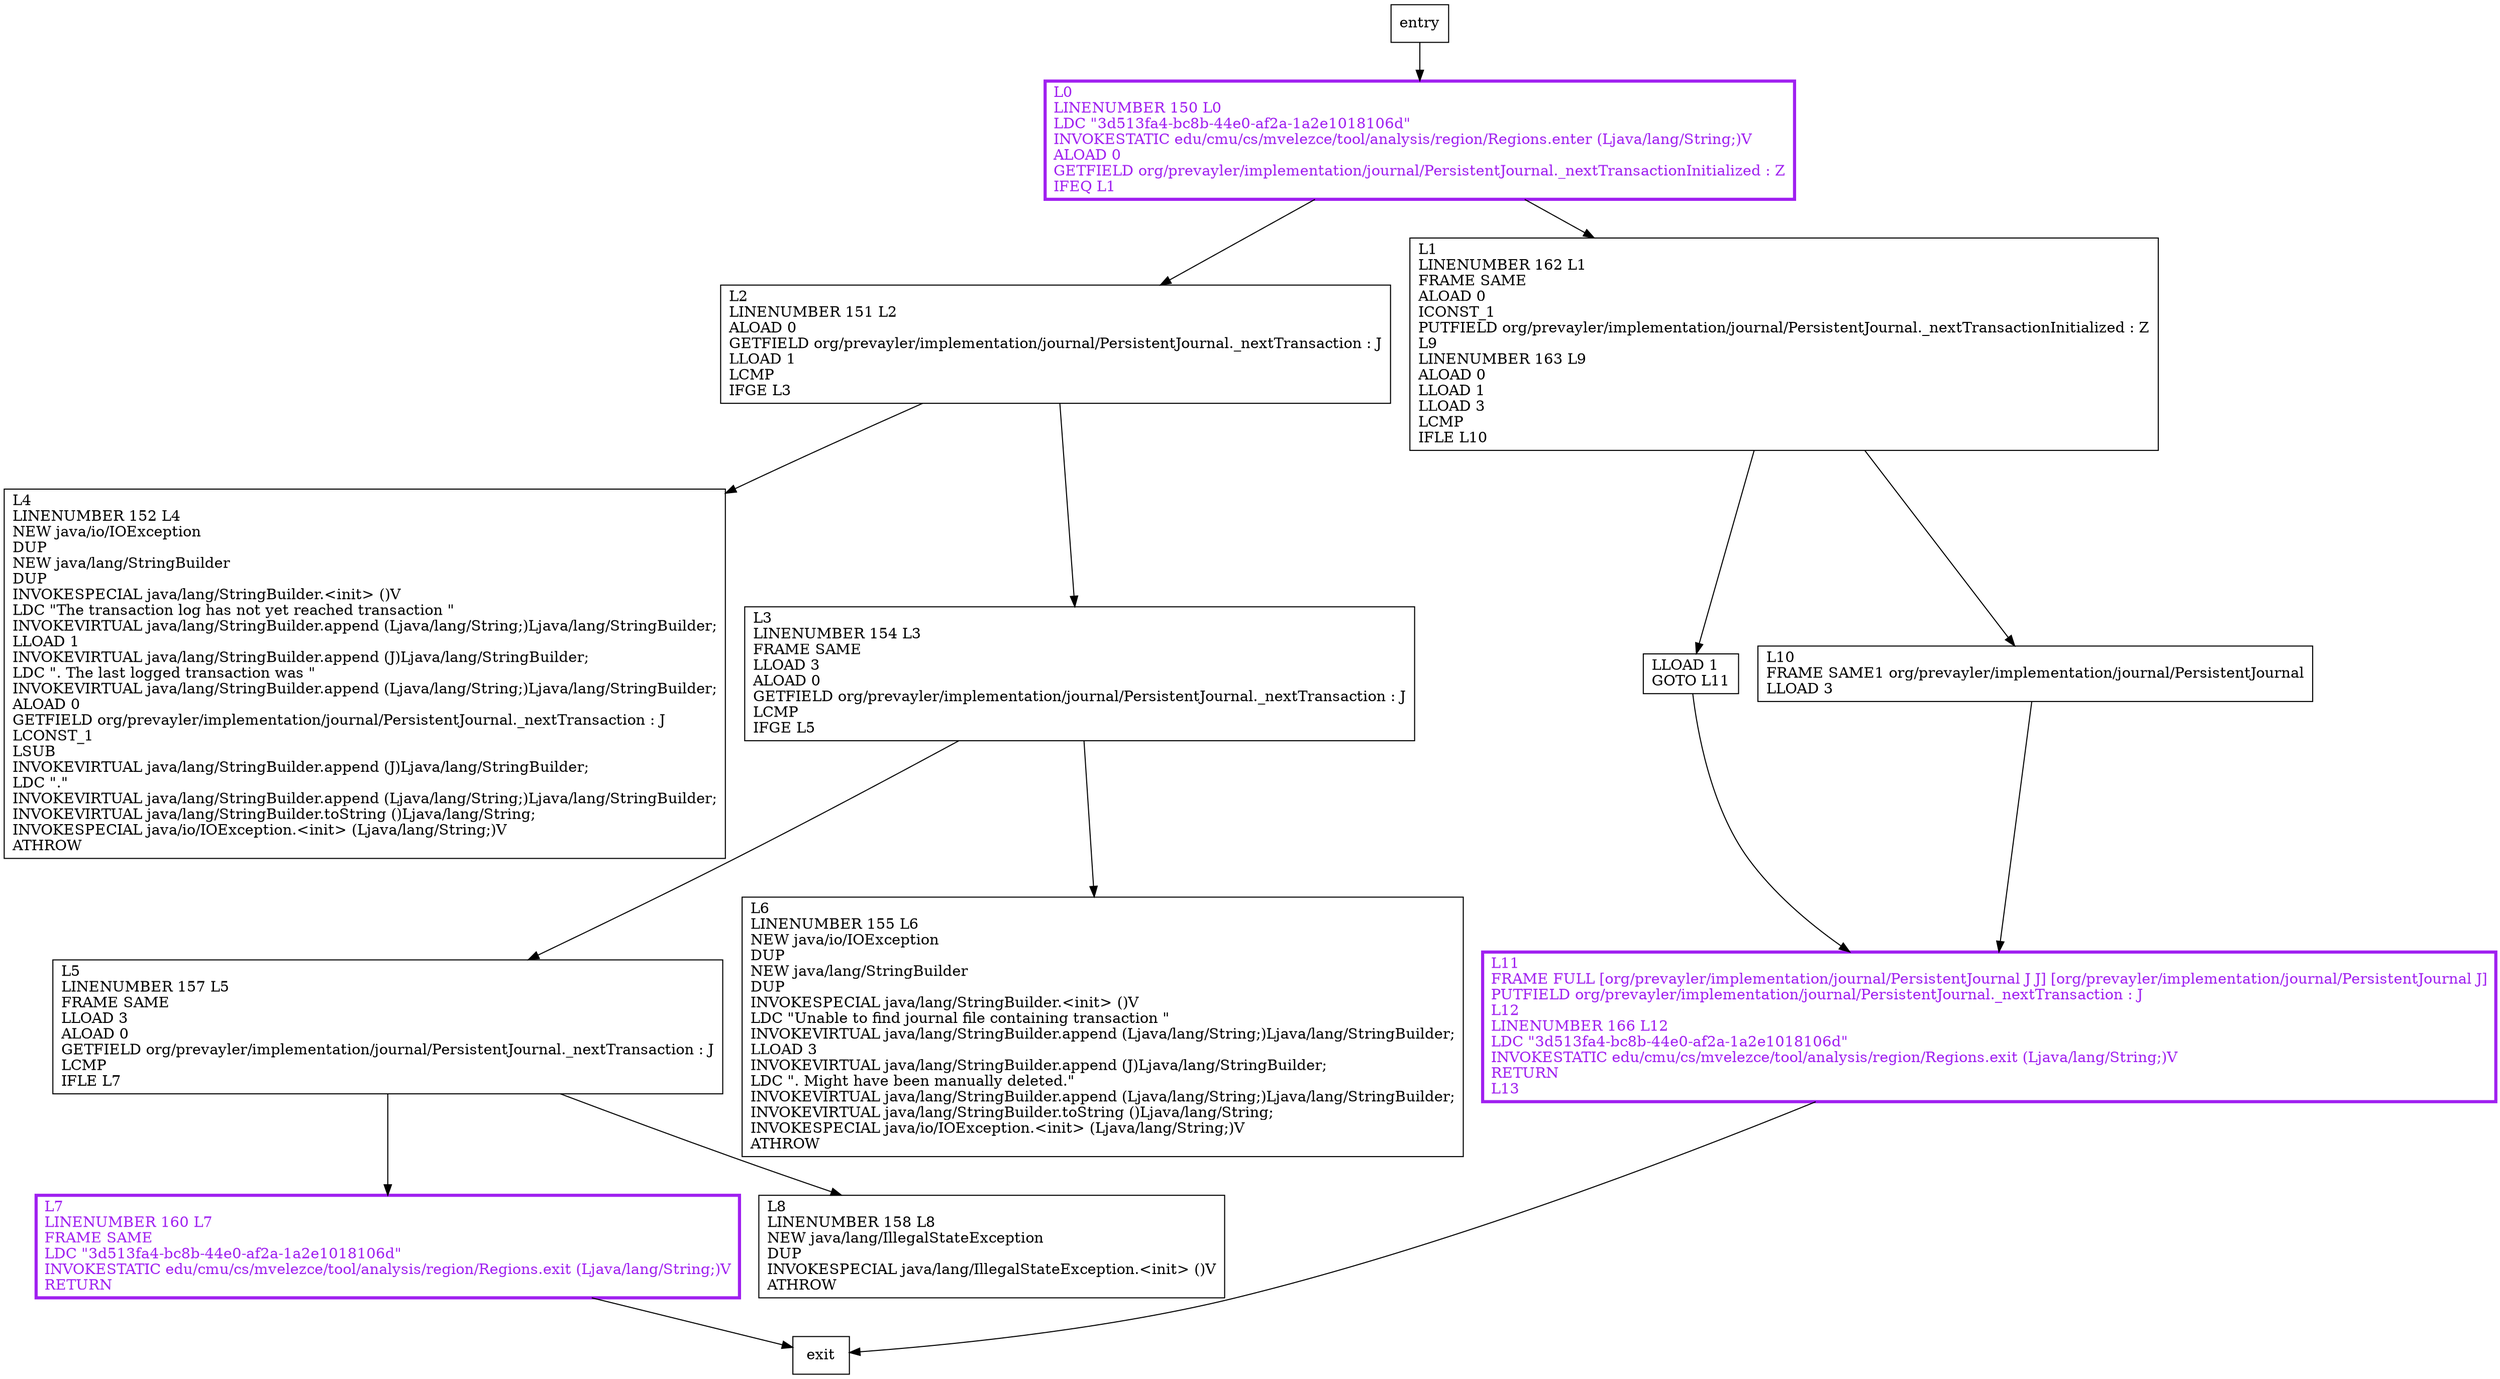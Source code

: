digraph initializeNextTransaction {
node [shape=record];
1814827909 [label="L7\lLINENUMBER 160 L7\lFRAME SAME\lLDC \"3d513fa4-bc8b-44e0-af2a-1a2e1018106d\"\lINVOKESTATIC edu/cmu/cs/mvelezce/tool/analysis/region/Regions.exit (Ljava/lang/String;)V\lRETURN\l"];
41031373 [label="L2\lLINENUMBER 151 L2\lALOAD 0\lGETFIELD org/prevayler/implementation/journal/PersistentJournal._nextTransaction : J\lLLOAD 1\lLCMP\lIFGE L3\l"];
139947936 [label="L4\lLINENUMBER 152 L4\lNEW java/io/IOException\lDUP\lNEW java/lang/StringBuilder\lDUP\lINVOKESPECIAL java/lang/StringBuilder.\<init\> ()V\lLDC \"The transaction log has not yet reached transaction \"\lINVOKEVIRTUAL java/lang/StringBuilder.append (Ljava/lang/String;)Ljava/lang/StringBuilder;\lLLOAD 1\lINVOKEVIRTUAL java/lang/StringBuilder.append (J)Ljava/lang/StringBuilder;\lLDC \". The last logged transaction was \"\lINVOKEVIRTUAL java/lang/StringBuilder.append (Ljava/lang/String;)Ljava/lang/StringBuilder;\lALOAD 0\lGETFIELD org/prevayler/implementation/journal/PersistentJournal._nextTransaction : J\lLCONST_1\lLSUB\lINVOKEVIRTUAL java/lang/StringBuilder.append (J)Ljava/lang/StringBuilder;\lLDC \".\"\lINVOKEVIRTUAL java/lang/StringBuilder.append (Ljava/lang/String;)Ljava/lang/StringBuilder;\lINVOKEVIRTUAL java/lang/StringBuilder.toString ()Ljava/lang/String;\lINVOKESPECIAL java/io/IOException.\<init\> (Ljava/lang/String;)V\lATHROW\l"];
1227264471 [label="L1\lLINENUMBER 162 L1\lFRAME SAME\lALOAD 0\lICONST_1\lPUTFIELD org/prevayler/implementation/journal/PersistentJournal._nextTransactionInitialized : Z\lL9\lLINENUMBER 163 L9\lALOAD 0\lLLOAD 1\lLLOAD 3\lLCMP\lIFLE L10\l"];
1971519316 [label="L5\lLINENUMBER 157 L5\lFRAME SAME\lLLOAD 3\lALOAD 0\lGETFIELD org/prevayler/implementation/journal/PersistentJournal._nextTransaction : J\lLCMP\lIFLE L7\l"];
2019826979 [label="LLOAD 1\lGOTO L11\l"];
1733581655 [label="L6\lLINENUMBER 155 L6\lNEW java/io/IOException\lDUP\lNEW java/lang/StringBuilder\lDUP\lINVOKESPECIAL java/lang/StringBuilder.\<init\> ()V\lLDC \"Unable to find journal file containing transaction \"\lINVOKEVIRTUAL java/lang/StringBuilder.append (Ljava/lang/String;)Ljava/lang/StringBuilder;\lLLOAD 3\lINVOKEVIRTUAL java/lang/StringBuilder.append (J)Ljava/lang/StringBuilder;\lLDC \". Might have been manually deleted.\"\lINVOKEVIRTUAL java/lang/StringBuilder.append (Ljava/lang/String;)Ljava/lang/StringBuilder;\lINVOKEVIRTUAL java/lang/StringBuilder.toString ()Ljava/lang/String;\lINVOKESPECIAL java/io/IOException.\<init\> (Ljava/lang/String;)V\lATHROW\l"];
1951963537 [label="L11\lFRAME FULL [org/prevayler/implementation/journal/PersistentJournal J J] [org/prevayler/implementation/journal/PersistentJournal J]\lPUTFIELD org/prevayler/implementation/journal/PersistentJournal._nextTransaction : J\lL12\lLINENUMBER 166 L12\lLDC \"3d513fa4-bc8b-44e0-af2a-1a2e1018106d\"\lINVOKESTATIC edu/cmu/cs/mvelezce/tool/analysis/region/Regions.exit (Ljava/lang/String;)V\lRETURN\lL13\l"];
1435229983 [label="L3\lLINENUMBER 154 L3\lFRAME SAME\lLLOAD 3\lALOAD 0\lGETFIELD org/prevayler/implementation/journal/PersistentJournal._nextTransaction : J\lLCMP\lIFGE L5\l"];
1034909474 [label="L10\lFRAME SAME1 org/prevayler/implementation/journal/PersistentJournal\lLLOAD 3\l"];
1033638837 [label="L0\lLINENUMBER 150 L0\lLDC \"3d513fa4-bc8b-44e0-af2a-1a2e1018106d\"\lINVOKESTATIC edu/cmu/cs/mvelezce/tool/analysis/region/Regions.enter (Ljava/lang/String;)V\lALOAD 0\lGETFIELD org/prevayler/implementation/journal/PersistentJournal._nextTransactionInitialized : Z\lIFEQ L1\l"];
1597328335 [label="L8\lLINENUMBER 158 L8\lNEW java/lang/IllegalStateException\lDUP\lINVOKESPECIAL java/lang/IllegalStateException.\<init\> ()V\lATHROW\l"];
entry;
exit;
1814827909 -> exit;
41031373 -> 139947936;
41031373 -> 1435229983;
1227264471 -> 2019826979;
1227264471 -> 1034909474;
1971519316 -> 1814827909;
1971519316 -> 1597328335;
1435229983 -> 1971519316;
1435229983 -> 1733581655;
1034909474 -> 1951963537;
1033638837 -> 41031373;
1033638837 -> 1227264471;
entry -> 1033638837;
2019826979 -> 1951963537;
1951963537 -> exit;
1814827909[fontcolor="purple", penwidth=3, color="purple"];
1951963537[fontcolor="purple", penwidth=3, color="purple"];
1033638837[fontcolor="purple", penwidth=3, color="purple"];
}
